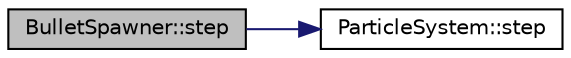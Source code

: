 digraph "BulletSpawner::step"
{
  edge [fontname="Helvetica",fontsize="10",labelfontname="Helvetica",labelfontsize="10"];
  node [fontname="Helvetica",fontsize="10",shape=record];
  rankdir="LR";
  Node1 [label="BulletSpawner::step",height=0.2,width=0.4,color="black", fillcolor="grey75", style="filled", fontcolor="black"];
  Node1 -> Node2 [color="midnightblue",fontsize="10",style="solid",fontname="Helvetica"];
  Node2 [label="ParticleSystem::step",height=0.2,width=0.4,color="black", fillcolor="white", style="filled",URL="$class_particle_system.html#a5d76bedc89cba3a443b458a6c142b5a6"];
}
